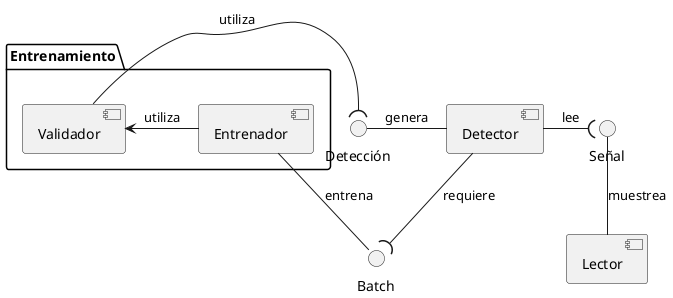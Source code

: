@startuml

component [Detector] as detector
component [Lector] as lector
interface Señal as señal
interface Batch as batch
interface Detección as detección

package Entrenamiento {
   component [Validador] as validador
   component [Entrenador] as entrenador
   validador <- entrenador : utiliza
}

validador -( detección : utiliza

detección - detector : genera
detector -( señal    : lee
detector --( batch   : requiere

señal -- lector      : muestrea

entrenador - batch  : entrena

@enduml
